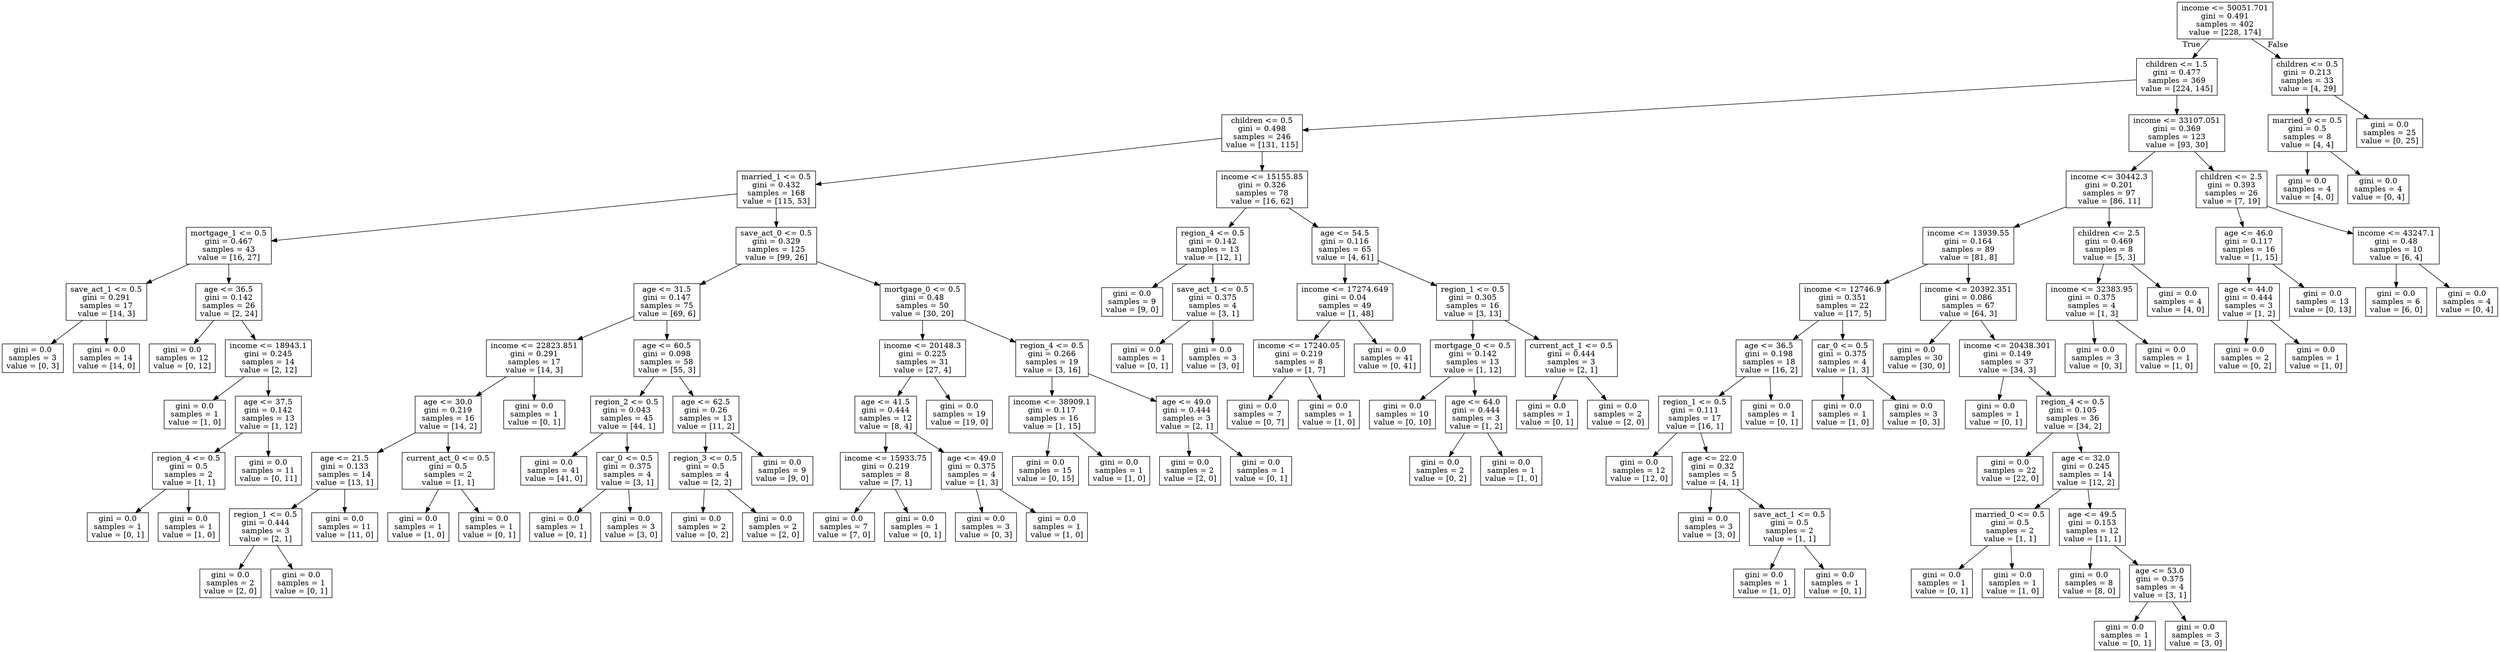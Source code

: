 digraph Tree {
node [shape=box] ;
0 [label="income <= 50051.701\ngini = 0.491\nsamples = 402\nvalue = [228, 174]"] ;
1 [label="children <= 1.5\ngini = 0.477\nsamples = 369\nvalue = [224, 145]"] ;
0 -> 1 [labeldistance=2.5, labelangle=45, headlabel="True"] ;
2 [label="children <= 0.5\ngini = 0.498\nsamples = 246\nvalue = [131, 115]"] ;
1 -> 2 ;
3 [label="married_1 <= 0.5\ngini = 0.432\nsamples = 168\nvalue = [115, 53]"] ;
2 -> 3 ;
4 [label="mortgage_1 <= 0.5\ngini = 0.467\nsamples = 43\nvalue = [16, 27]"] ;
3 -> 4 ;
5 [label="save_act_1 <= 0.5\ngini = 0.291\nsamples = 17\nvalue = [14, 3]"] ;
4 -> 5 ;
6 [label="gini = 0.0\nsamples = 3\nvalue = [0, 3]"] ;
5 -> 6 ;
7 [label="gini = 0.0\nsamples = 14\nvalue = [14, 0]"] ;
5 -> 7 ;
8 [label="age <= 36.5\ngini = 0.142\nsamples = 26\nvalue = [2, 24]"] ;
4 -> 8 ;
9 [label="gini = 0.0\nsamples = 12\nvalue = [0, 12]"] ;
8 -> 9 ;
10 [label="income <= 18943.1\ngini = 0.245\nsamples = 14\nvalue = [2, 12]"] ;
8 -> 10 ;
11 [label="gini = 0.0\nsamples = 1\nvalue = [1, 0]"] ;
10 -> 11 ;
12 [label="age <= 37.5\ngini = 0.142\nsamples = 13\nvalue = [1, 12]"] ;
10 -> 12 ;
13 [label="region_4 <= 0.5\ngini = 0.5\nsamples = 2\nvalue = [1, 1]"] ;
12 -> 13 ;
14 [label="gini = 0.0\nsamples = 1\nvalue = [0, 1]"] ;
13 -> 14 ;
15 [label="gini = 0.0\nsamples = 1\nvalue = [1, 0]"] ;
13 -> 15 ;
16 [label="gini = 0.0\nsamples = 11\nvalue = [0, 11]"] ;
12 -> 16 ;
17 [label="save_act_0 <= 0.5\ngini = 0.329\nsamples = 125\nvalue = [99, 26]"] ;
3 -> 17 ;
18 [label="age <= 31.5\ngini = 0.147\nsamples = 75\nvalue = [69, 6]"] ;
17 -> 18 ;
19 [label="income <= 22823.851\ngini = 0.291\nsamples = 17\nvalue = [14, 3]"] ;
18 -> 19 ;
20 [label="age <= 30.0\ngini = 0.219\nsamples = 16\nvalue = [14, 2]"] ;
19 -> 20 ;
21 [label="age <= 21.5\ngini = 0.133\nsamples = 14\nvalue = [13, 1]"] ;
20 -> 21 ;
22 [label="region_1 <= 0.5\ngini = 0.444\nsamples = 3\nvalue = [2, 1]"] ;
21 -> 22 ;
23 [label="gini = 0.0\nsamples = 2\nvalue = [2, 0]"] ;
22 -> 23 ;
24 [label="gini = 0.0\nsamples = 1\nvalue = [0, 1]"] ;
22 -> 24 ;
25 [label="gini = 0.0\nsamples = 11\nvalue = [11, 0]"] ;
21 -> 25 ;
26 [label="current_act_0 <= 0.5\ngini = 0.5\nsamples = 2\nvalue = [1, 1]"] ;
20 -> 26 ;
27 [label="gini = 0.0\nsamples = 1\nvalue = [1, 0]"] ;
26 -> 27 ;
28 [label="gini = 0.0\nsamples = 1\nvalue = [0, 1]"] ;
26 -> 28 ;
29 [label="gini = 0.0\nsamples = 1\nvalue = [0, 1]"] ;
19 -> 29 ;
30 [label="age <= 60.5\ngini = 0.098\nsamples = 58\nvalue = [55, 3]"] ;
18 -> 30 ;
31 [label="region_2 <= 0.5\ngini = 0.043\nsamples = 45\nvalue = [44, 1]"] ;
30 -> 31 ;
32 [label="gini = 0.0\nsamples = 41\nvalue = [41, 0]"] ;
31 -> 32 ;
33 [label="car_0 <= 0.5\ngini = 0.375\nsamples = 4\nvalue = [3, 1]"] ;
31 -> 33 ;
34 [label="gini = 0.0\nsamples = 1\nvalue = [0, 1]"] ;
33 -> 34 ;
35 [label="gini = 0.0\nsamples = 3\nvalue = [3, 0]"] ;
33 -> 35 ;
36 [label="age <= 62.5\ngini = 0.26\nsamples = 13\nvalue = [11, 2]"] ;
30 -> 36 ;
37 [label="region_3 <= 0.5\ngini = 0.5\nsamples = 4\nvalue = [2, 2]"] ;
36 -> 37 ;
38 [label="gini = 0.0\nsamples = 2\nvalue = [0, 2]"] ;
37 -> 38 ;
39 [label="gini = 0.0\nsamples = 2\nvalue = [2, 0]"] ;
37 -> 39 ;
40 [label="gini = 0.0\nsamples = 9\nvalue = [9, 0]"] ;
36 -> 40 ;
41 [label="mortgage_0 <= 0.5\ngini = 0.48\nsamples = 50\nvalue = [30, 20]"] ;
17 -> 41 ;
42 [label="income <= 20148.3\ngini = 0.225\nsamples = 31\nvalue = [27, 4]"] ;
41 -> 42 ;
43 [label="age <= 41.5\ngini = 0.444\nsamples = 12\nvalue = [8, 4]"] ;
42 -> 43 ;
44 [label="income <= 15933.75\ngini = 0.219\nsamples = 8\nvalue = [7, 1]"] ;
43 -> 44 ;
45 [label="gini = 0.0\nsamples = 7\nvalue = [7, 0]"] ;
44 -> 45 ;
46 [label="gini = 0.0\nsamples = 1\nvalue = [0, 1]"] ;
44 -> 46 ;
47 [label="age <= 49.0\ngini = 0.375\nsamples = 4\nvalue = [1, 3]"] ;
43 -> 47 ;
48 [label="gini = 0.0\nsamples = 3\nvalue = [0, 3]"] ;
47 -> 48 ;
49 [label="gini = 0.0\nsamples = 1\nvalue = [1, 0]"] ;
47 -> 49 ;
50 [label="gini = 0.0\nsamples = 19\nvalue = [19, 0]"] ;
42 -> 50 ;
51 [label="region_4 <= 0.5\ngini = 0.266\nsamples = 19\nvalue = [3, 16]"] ;
41 -> 51 ;
52 [label="income <= 38909.1\ngini = 0.117\nsamples = 16\nvalue = [1, 15]"] ;
51 -> 52 ;
53 [label="gini = 0.0\nsamples = 15\nvalue = [0, 15]"] ;
52 -> 53 ;
54 [label="gini = 0.0\nsamples = 1\nvalue = [1, 0]"] ;
52 -> 54 ;
55 [label="age <= 49.0\ngini = 0.444\nsamples = 3\nvalue = [2, 1]"] ;
51 -> 55 ;
56 [label="gini = 0.0\nsamples = 2\nvalue = [2, 0]"] ;
55 -> 56 ;
57 [label="gini = 0.0\nsamples = 1\nvalue = [0, 1]"] ;
55 -> 57 ;
58 [label="income <= 15155.85\ngini = 0.326\nsamples = 78\nvalue = [16, 62]"] ;
2 -> 58 ;
59 [label="region_4 <= 0.5\ngini = 0.142\nsamples = 13\nvalue = [12, 1]"] ;
58 -> 59 ;
60 [label="gini = 0.0\nsamples = 9\nvalue = [9, 0]"] ;
59 -> 60 ;
61 [label="save_act_1 <= 0.5\ngini = 0.375\nsamples = 4\nvalue = [3, 1]"] ;
59 -> 61 ;
62 [label="gini = 0.0\nsamples = 1\nvalue = [0, 1]"] ;
61 -> 62 ;
63 [label="gini = 0.0\nsamples = 3\nvalue = [3, 0]"] ;
61 -> 63 ;
64 [label="age <= 54.5\ngini = 0.116\nsamples = 65\nvalue = [4, 61]"] ;
58 -> 64 ;
65 [label="income <= 17274.649\ngini = 0.04\nsamples = 49\nvalue = [1, 48]"] ;
64 -> 65 ;
66 [label="income <= 17240.05\ngini = 0.219\nsamples = 8\nvalue = [1, 7]"] ;
65 -> 66 ;
67 [label="gini = 0.0\nsamples = 7\nvalue = [0, 7]"] ;
66 -> 67 ;
68 [label="gini = 0.0\nsamples = 1\nvalue = [1, 0]"] ;
66 -> 68 ;
69 [label="gini = 0.0\nsamples = 41\nvalue = [0, 41]"] ;
65 -> 69 ;
70 [label="region_1 <= 0.5\ngini = 0.305\nsamples = 16\nvalue = [3, 13]"] ;
64 -> 70 ;
71 [label="mortgage_0 <= 0.5\ngini = 0.142\nsamples = 13\nvalue = [1, 12]"] ;
70 -> 71 ;
72 [label="gini = 0.0\nsamples = 10\nvalue = [0, 10]"] ;
71 -> 72 ;
73 [label="age <= 64.0\ngini = 0.444\nsamples = 3\nvalue = [1, 2]"] ;
71 -> 73 ;
74 [label="gini = 0.0\nsamples = 2\nvalue = [0, 2]"] ;
73 -> 74 ;
75 [label="gini = 0.0\nsamples = 1\nvalue = [1, 0]"] ;
73 -> 75 ;
76 [label="current_act_1 <= 0.5\ngini = 0.444\nsamples = 3\nvalue = [2, 1]"] ;
70 -> 76 ;
77 [label="gini = 0.0\nsamples = 1\nvalue = [0, 1]"] ;
76 -> 77 ;
78 [label="gini = 0.0\nsamples = 2\nvalue = [2, 0]"] ;
76 -> 78 ;
79 [label="income <= 33107.051\ngini = 0.369\nsamples = 123\nvalue = [93, 30]"] ;
1 -> 79 ;
80 [label="income <= 30442.3\ngini = 0.201\nsamples = 97\nvalue = [86, 11]"] ;
79 -> 80 ;
81 [label="income <= 13939.55\ngini = 0.164\nsamples = 89\nvalue = [81, 8]"] ;
80 -> 81 ;
82 [label="income <= 12746.9\ngini = 0.351\nsamples = 22\nvalue = [17, 5]"] ;
81 -> 82 ;
83 [label="age <= 36.5\ngini = 0.198\nsamples = 18\nvalue = [16, 2]"] ;
82 -> 83 ;
84 [label="region_1 <= 0.5\ngini = 0.111\nsamples = 17\nvalue = [16, 1]"] ;
83 -> 84 ;
85 [label="gini = 0.0\nsamples = 12\nvalue = [12, 0]"] ;
84 -> 85 ;
86 [label="age <= 22.0\ngini = 0.32\nsamples = 5\nvalue = [4, 1]"] ;
84 -> 86 ;
87 [label="gini = 0.0\nsamples = 3\nvalue = [3, 0]"] ;
86 -> 87 ;
88 [label="save_act_1 <= 0.5\ngini = 0.5\nsamples = 2\nvalue = [1, 1]"] ;
86 -> 88 ;
89 [label="gini = 0.0\nsamples = 1\nvalue = [1, 0]"] ;
88 -> 89 ;
90 [label="gini = 0.0\nsamples = 1\nvalue = [0, 1]"] ;
88 -> 90 ;
91 [label="gini = 0.0\nsamples = 1\nvalue = [0, 1]"] ;
83 -> 91 ;
92 [label="car_0 <= 0.5\ngini = 0.375\nsamples = 4\nvalue = [1, 3]"] ;
82 -> 92 ;
93 [label="gini = 0.0\nsamples = 1\nvalue = [1, 0]"] ;
92 -> 93 ;
94 [label="gini = 0.0\nsamples = 3\nvalue = [0, 3]"] ;
92 -> 94 ;
95 [label="income <= 20392.351\ngini = 0.086\nsamples = 67\nvalue = [64, 3]"] ;
81 -> 95 ;
96 [label="gini = 0.0\nsamples = 30\nvalue = [30, 0]"] ;
95 -> 96 ;
97 [label="income <= 20438.301\ngini = 0.149\nsamples = 37\nvalue = [34, 3]"] ;
95 -> 97 ;
98 [label="gini = 0.0\nsamples = 1\nvalue = [0, 1]"] ;
97 -> 98 ;
99 [label="region_4 <= 0.5\ngini = 0.105\nsamples = 36\nvalue = [34, 2]"] ;
97 -> 99 ;
100 [label="gini = 0.0\nsamples = 22\nvalue = [22, 0]"] ;
99 -> 100 ;
101 [label="age <= 32.0\ngini = 0.245\nsamples = 14\nvalue = [12, 2]"] ;
99 -> 101 ;
102 [label="married_0 <= 0.5\ngini = 0.5\nsamples = 2\nvalue = [1, 1]"] ;
101 -> 102 ;
103 [label="gini = 0.0\nsamples = 1\nvalue = [0, 1]"] ;
102 -> 103 ;
104 [label="gini = 0.0\nsamples = 1\nvalue = [1, 0]"] ;
102 -> 104 ;
105 [label="age <= 49.5\ngini = 0.153\nsamples = 12\nvalue = [11, 1]"] ;
101 -> 105 ;
106 [label="gini = 0.0\nsamples = 8\nvalue = [8, 0]"] ;
105 -> 106 ;
107 [label="age <= 53.0\ngini = 0.375\nsamples = 4\nvalue = [3, 1]"] ;
105 -> 107 ;
108 [label="gini = 0.0\nsamples = 1\nvalue = [0, 1]"] ;
107 -> 108 ;
109 [label="gini = 0.0\nsamples = 3\nvalue = [3, 0]"] ;
107 -> 109 ;
110 [label="children <= 2.5\ngini = 0.469\nsamples = 8\nvalue = [5, 3]"] ;
80 -> 110 ;
111 [label="income <= 32383.95\ngini = 0.375\nsamples = 4\nvalue = [1, 3]"] ;
110 -> 111 ;
112 [label="gini = 0.0\nsamples = 3\nvalue = [0, 3]"] ;
111 -> 112 ;
113 [label="gini = 0.0\nsamples = 1\nvalue = [1, 0]"] ;
111 -> 113 ;
114 [label="gini = 0.0\nsamples = 4\nvalue = [4, 0]"] ;
110 -> 114 ;
115 [label="children <= 2.5\ngini = 0.393\nsamples = 26\nvalue = [7, 19]"] ;
79 -> 115 ;
116 [label="age <= 46.0\ngini = 0.117\nsamples = 16\nvalue = [1, 15]"] ;
115 -> 116 ;
117 [label="age <= 44.0\ngini = 0.444\nsamples = 3\nvalue = [1, 2]"] ;
116 -> 117 ;
118 [label="gini = 0.0\nsamples = 2\nvalue = [0, 2]"] ;
117 -> 118 ;
119 [label="gini = 0.0\nsamples = 1\nvalue = [1, 0]"] ;
117 -> 119 ;
120 [label="gini = 0.0\nsamples = 13\nvalue = [0, 13]"] ;
116 -> 120 ;
121 [label="income <= 43247.1\ngini = 0.48\nsamples = 10\nvalue = [6, 4]"] ;
115 -> 121 ;
122 [label="gini = 0.0\nsamples = 6\nvalue = [6, 0]"] ;
121 -> 122 ;
123 [label="gini = 0.0\nsamples = 4\nvalue = [0, 4]"] ;
121 -> 123 ;
124 [label="children <= 0.5\ngini = 0.213\nsamples = 33\nvalue = [4, 29]"] ;
0 -> 124 [labeldistance=2.5, labelangle=-45, headlabel="False"] ;
125 [label="married_0 <= 0.5\ngini = 0.5\nsamples = 8\nvalue = [4, 4]"] ;
124 -> 125 ;
126 [label="gini = 0.0\nsamples = 4\nvalue = [4, 0]"] ;
125 -> 126 ;
127 [label="gini = 0.0\nsamples = 4\nvalue = [0, 4]"] ;
125 -> 127 ;
128 [label="gini = 0.0\nsamples = 25\nvalue = [0, 25]"] ;
124 -> 128 ;
}